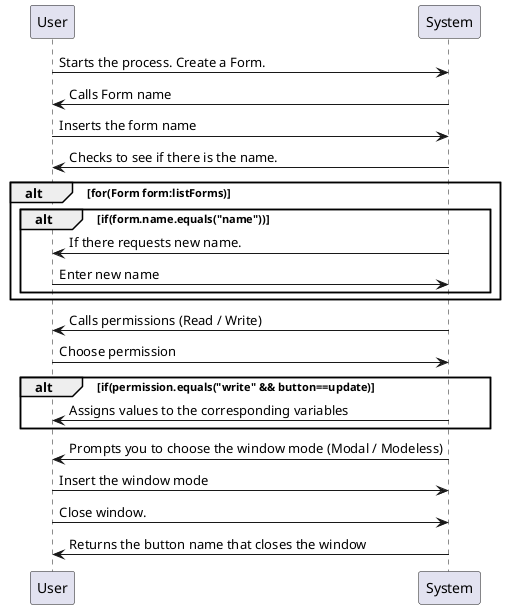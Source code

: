 @startuml doc-files/LANG06_3_Analysis_2.png
User -> System: Starts the process. Create a Form.
System -> User: Calls Form name
User -> System: Inserts the form name
System -> User: Checks to see if there is the name.

alt for(Form form:listForms)
	alt if(form.name.equals("name"))
		System -> User: If there requests new name.
		User -> System: Enter new name
	end
end

System -> User: Calls permissions (Read / Write)
User -> System: Choose permission

alt if(permission.equals("write" && button==update)
	System -> User: Assigns values to the corresponding variables
end

System -> User: Prompts you to choose the window mode (Modal / Modeless)
User -> System: Insert the window mode
User -> System: Close window.
System -> User: Returns the button name that closes the window
@enduml
